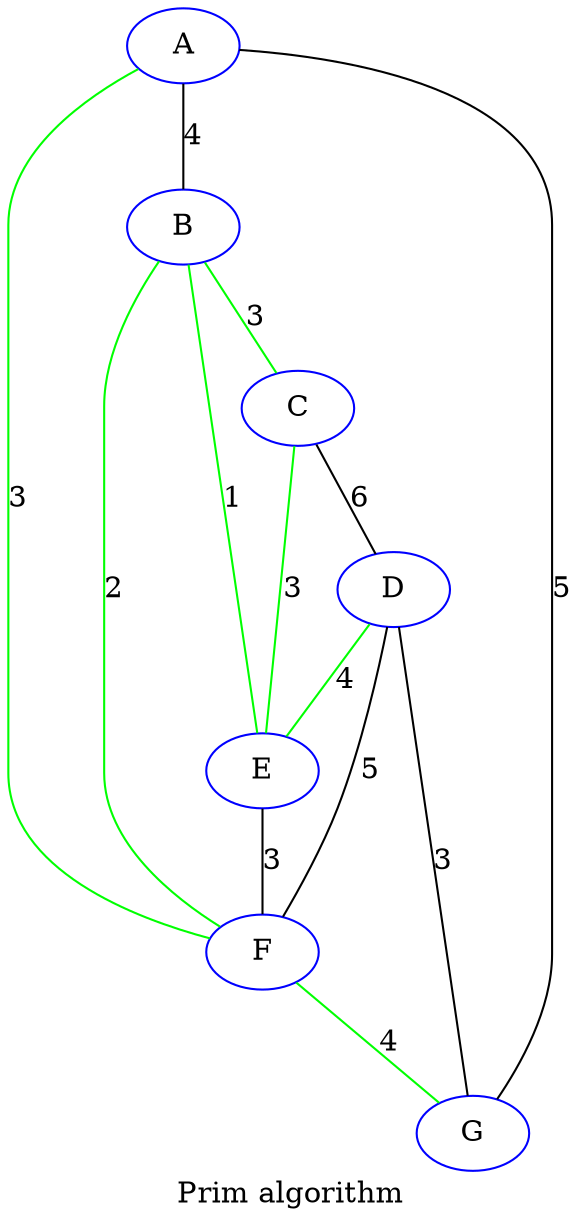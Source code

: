 graph {
label="Prim algorithm"
G [color=blue]
E [color=blue]
F [color=blue]
C [color=blue]
D [color=blue]
A [color=blue]
B [color=blue]
A--B[label="4"]
A--F[label="3",color=green]
A--G[label="5"]
B--C[label="3",color=green]
B--E[label="1",color=green]
B--F[label="2",color=green]
C--D[label="6"]
C--E[label="3",color=green]
D--E[label="4",color=green]
D--F[label="5"]
D--G[label="3"]
E--F[label="3"]
F--G[label="4",color=green]
}